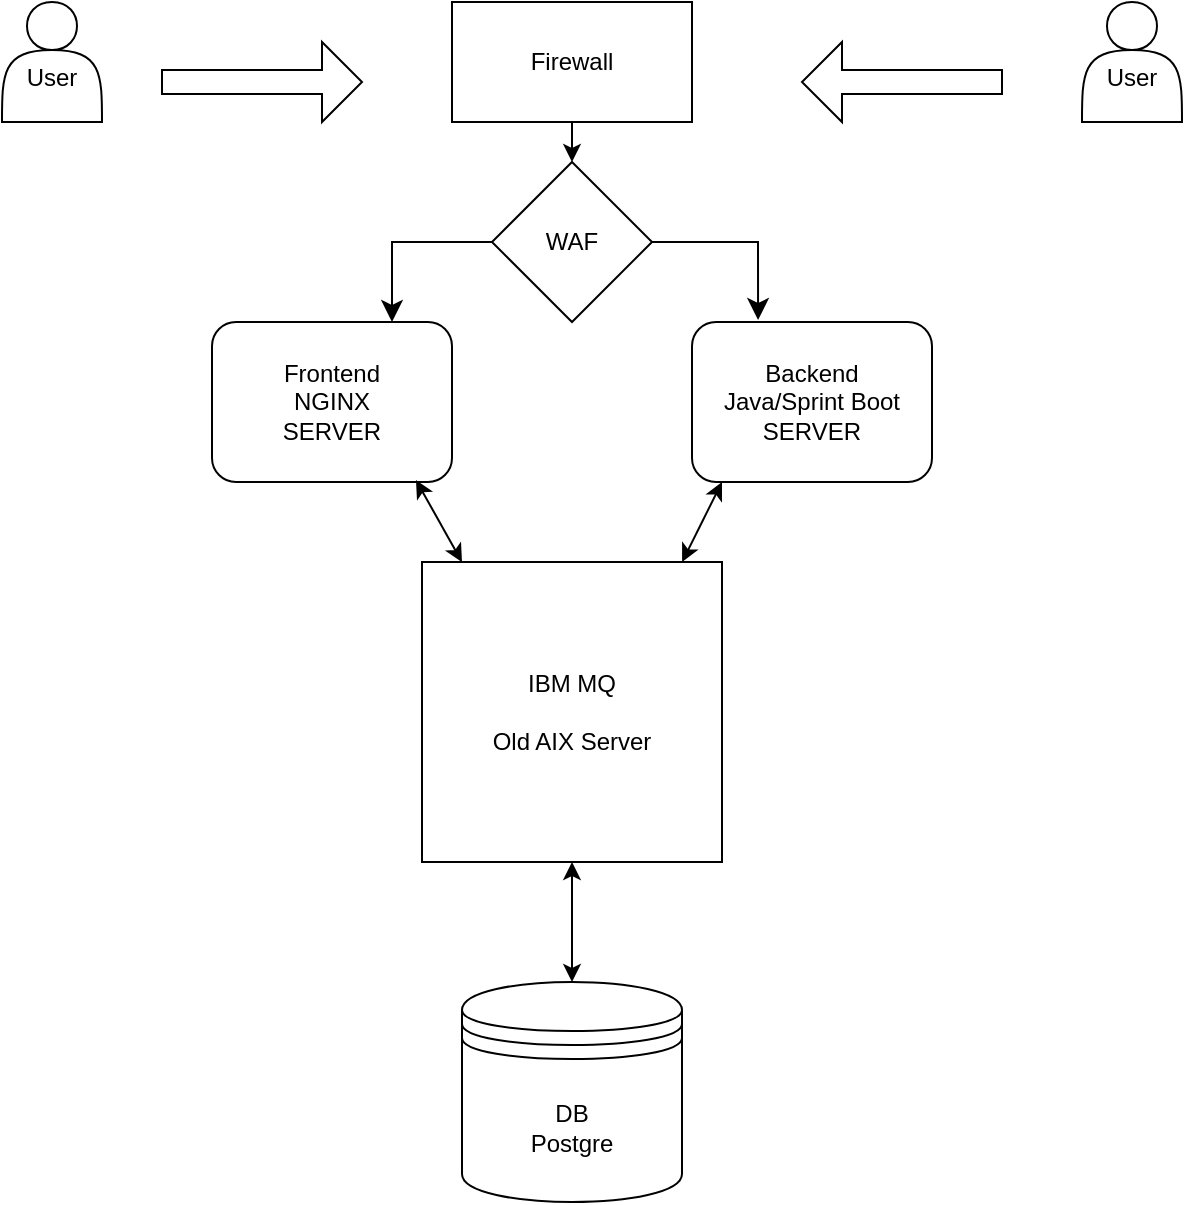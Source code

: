 <mxfile version="24.5.2" type="github" pages="2">
  <diagram name="Page-1" id="F7OkjNdEVglnbAoIMng3">
    <mxGraphModel dx="880" dy="1568" grid="1" gridSize="10" guides="1" tooltips="1" connect="1" arrows="1" fold="1" page="1" pageScale="1" pageWidth="850" pageHeight="1100" math="0" shadow="0">
      <root>
        <mxCell id="0" />
        <mxCell id="1" parent="0" />
        <mxCell id="oP05mDouqEPXcWzmFYd4-1" value="Firewall" style="rounded=0;whiteSpace=wrap;html=1;" vertex="1" parent="1">
          <mxGeometry x="365" y="-400" width="120" height="60" as="geometry" />
        </mxCell>
        <mxCell id="oP05mDouqEPXcWzmFYd4-2" value="WAF" style="rhombus;whiteSpace=wrap;html=1;" vertex="1" parent="1">
          <mxGeometry x="385" y="-320" width="80" height="80" as="geometry" />
        </mxCell>
        <mxCell id="oP05mDouqEPXcWzmFYd4-3" value="&lt;div&gt;&lt;br&gt;User&lt;/div&gt;" style="shape=actor;whiteSpace=wrap;html=1;" vertex="1" parent="1">
          <mxGeometry x="140" y="-400" width="50" height="60" as="geometry" />
        </mxCell>
        <mxCell id="oP05mDouqEPXcWzmFYd4-4" value="&lt;br&gt;User" style="shape=actor;whiteSpace=wrap;html=1;" vertex="1" parent="1">
          <mxGeometry x="680" y="-400" width="50" height="60" as="geometry" />
        </mxCell>
        <mxCell id="oP05mDouqEPXcWzmFYd4-6" value="Frontend&lt;br&gt;NGINX&lt;br&gt;SERVER" style="rounded=1;whiteSpace=wrap;html=1;" vertex="1" parent="1">
          <mxGeometry x="245" y="-240" width="120" height="80" as="geometry" />
        </mxCell>
        <mxCell id="oP05mDouqEPXcWzmFYd4-7" value="Backend&lt;br&gt;Java/Sprint Boot&lt;br&gt;SERVER" style="rounded=1;whiteSpace=wrap;html=1;" vertex="1" parent="1">
          <mxGeometry x="485" y="-240" width="120" height="80" as="geometry" />
        </mxCell>
        <mxCell id="oP05mDouqEPXcWzmFYd4-9" value="IBM MQ&lt;br&gt;&lt;br&gt;Old AIX Server" style="whiteSpace=wrap;html=1;aspect=fixed;" vertex="1" parent="1">
          <mxGeometry x="350" y="-120" width="150" height="150" as="geometry" />
        </mxCell>
        <mxCell id="oP05mDouqEPXcWzmFYd4-10" value="DB&lt;br&gt;Postgre" style="shape=datastore;whiteSpace=wrap;html=1;" vertex="1" parent="1">
          <mxGeometry x="370" y="90" width="110" height="110" as="geometry" />
        </mxCell>
        <mxCell id="oP05mDouqEPXcWzmFYd4-14" value="" style="shape=singleArrow;whiteSpace=wrap;html=1;" vertex="1" parent="1">
          <mxGeometry x="220" y="-380" width="100" height="40" as="geometry" />
        </mxCell>
        <mxCell id="oP05mDouqEPXcWzmFYd4-15" value="" style="shape=singleArrow;direction=west;whiteSpace=wrap;html=1;" vertex="1" parent="1">
          <mxGeometry x="540" y="-380" width="100" height="40" as="geometry" />
        </mxCell>
        <mxCell id="oP05mDouqEPXcWzmFYd4-20" value="" style="edgeStyle=segmentEdgeStyle;endArrow=classic;html=1;curved=0;rounded=0;endSize=8;startSize=8;" edge="1" parent="1">
          <mxGeometry width="50" height="50" relative="1" as="geometry">
            <mxPoint x="385" y="-280" as="sourcePoint" />
            <mxPoint x="335" y="-240" as="targetPoint" />
          </mxGeometry>
        </mxCell>
        <mxCell id="oP05mDouqEPXcWzmFYd4-21" value="" style="edgeStyle=segmentEdgeStyle;endArrow=classic;html=1;curved=0;rounded=0;endSize=8;startSize=8;entryX=0.317;entryY=-0.017;entryDx=0;entryDy=0;entryPerimeter=0;" edge="1" parent="1">
          <mxGeometry width="50" height="50" relative="1" as="geometry">
            <mxPoint x="465" y="-279.98" as="sourcePoint" />
            <mxPoint x="518.04" y="-241.0" as="targetPoint" />
          </mxGeometry>
        </mxCell>
        <mxCell id="oP05mDouqEPXcWzmFYd4-24" value="" style="endArrow=classic;html=1;rounded=0;entryX=0.5;entryY=0;entryDx=0;entryDy=0;" edge="1" parent="1" target="oP05mDouqEPXcWzmFYd4-2">
          <mxGeometry width="50" height="50" relative="1" as="geometry">
            <mxPoint x="425" y="-340" as="sourcePoint" />
            <mxPoint x="475" y="-390" as="targetPoint" />
          </mxGeometry>
        </mxCell>
        <mxCell id="oP05mDouqEPXcWzmFYd4-25" value="" style="endArrow=classic;startArrow=classic;html=1;rounded=0;exitX=0.867;exitY=0;exitDx=0;exitDy=0;exitPerimeter=0;" edge="1" parent="1" source="oP05mDouqEPXcWzmFYd4-9">
          <mxGeometry width="50" height="50" relative="1" as="geometry">
            <mxPoint x="490" y="-130" as="sourcePoint" />
            <mxPoint x="500" y="-160" as="targetPoint" />
          </mxGeometry>
        </mxCell>
        <mxCell id="oP05mDouqEPXcWzmFYd4-26" value="" style="endArrow=classic;startArrow=classic;html=1;rounded=0;entryX=0.85;entryY=0.988;entryDx=0;entryDy=0;entryPerimeter=0;" edge="1" parent="1" target="oP05mDouqEPXcWzmFYd4-6">
          <mxGeometry width="50" height="50" relative="1" as="geometry">
            <mxPoint x="370" y="-120" as="sourcePoint" />
            <mxPoint x="450" y="-150" as="targetPoint" />
          </mxGeometry>
        </mxCell>
        <mxCell id="oP05mDouqEPXcWzmFYd4-27" value="" style="endArrow=classic;startArrow=classic;html=1;rounded=0;entryX=0.5;entryY=1;entryDx=0;entryDy=0;" edge="1" parent="1" target="oP05mDouqEPXcWzmFYd4-9">
          <mxGeometry width="50" height="50" relative="1" as="geometry">
            <mxPoint x="425" y="90" as="sourcePoint" />
            <mxPoint x="475" y="40" as="targetPoint" />
          </mxGeometry>
        </mxCell>
      </root>
    </mxGraphModel>
  </diagram>
  <diagram id="GOlGSdHyjVg5R_z6dVTf" name="Page-2">
    <mxGraphModel grid="1" page="1" gridSize="10" guides="1" tooltips="1" connect="1" arrows="1" fold="1" pageScale="1" pageWidth="850" pageHeight="1100" math="0" shadow="0">
      <root>
        <mxCell id="0" />
        <mxCell id="1" parent="0" />
      </root>
    </mxGraphModel>
  </diagram>
</mxfile>

